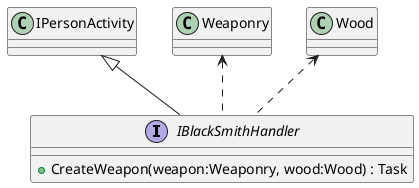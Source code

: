@startuml
interface IBlackSmithHandler {
    + CreateWeapon(weapon:Weaponry, wood:Wood) : Task
}
IPersonActivity <|-- IBlackSmithHandler
Weaponry <.. IBlackSmithHandler
Wood <.. IBlackSmithHandler
@enduml
